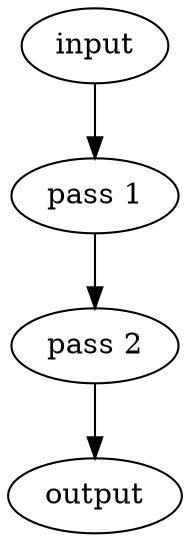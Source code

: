 digraph G {
    newrank=true;
    rankdir="TD";

    A [label="input"]
    B [label="pass 1"]
    C [label="pass 2"]
    D [label="output"]

    A -> B;
    B -> C;
    C -> D;
}
